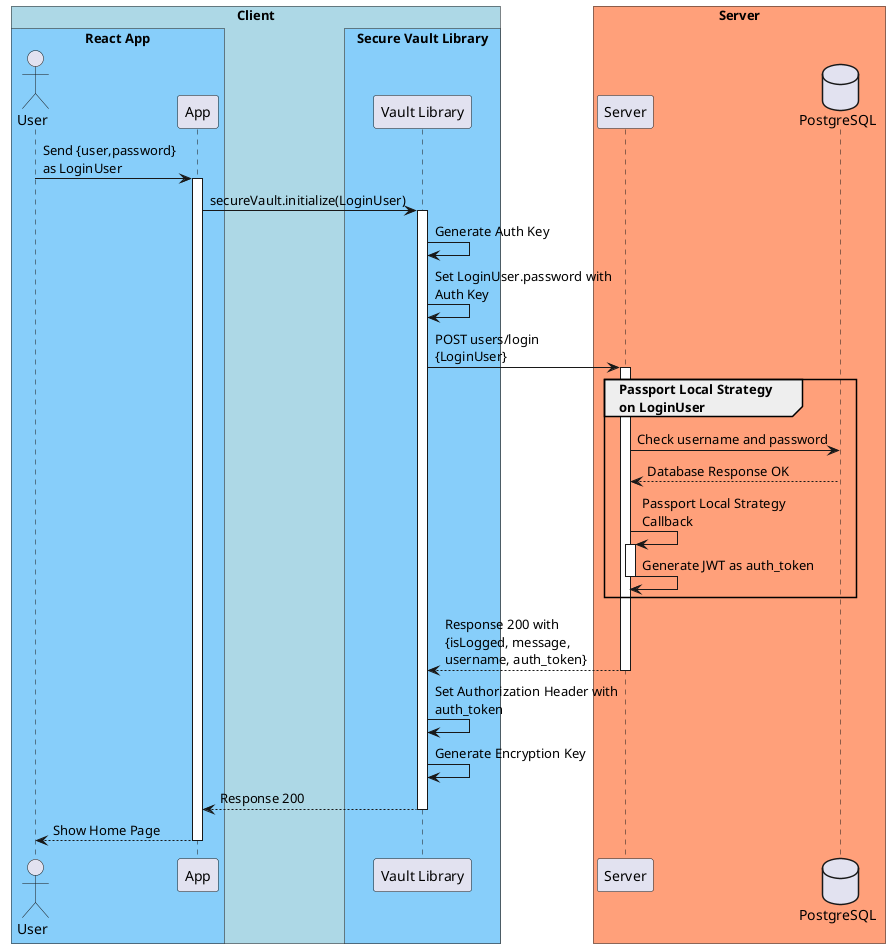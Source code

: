 @startuml Login
!pragma teoz true

box "Client" #LightBlue
box "React App" #LightSkyBlue
actor User
participant App
end box
box "Secure Vault Library" #LightSkyBlue
participant "Vault Library" as SVC
end box
end box
box "Server" #LightSalmon
participant Server
database PostgreSQL
end box

' TODO: Add when it returns download file info to the user
User -> App: Send {user,password}\nas LoginUser
activate App
    App -> SVC: secureVault.initialize(LoginUser)
    activate SVC
        SVC -> SVC: Generate Auth Key
        SVC -> SVC: Set LoginUser.password with\nAuth Key
        SVC -> Server: POST users/login\n{LoginUser}
        activate Server
        group Passport Local Strategy\non LoginUser
            Server -> PostgreSQL: Check username and password
            Server <-- PostgreSQL: Database Response OK
            Server -> Server: Passport Local Strategy\nCallback
            activate Server
            Server -> Server: Generate JWT as auth_token
            deactivate Server
        end
        SVC <-- Server: Response 200 with\n{isLogged, message,\nusername, auth_token}
        deactivate Server
        SVC -> SVC: Set Authorization Header with\nauth_token
        SVC -> SVC: Generate Encryption Key
        App <-- SVC: Response 200
    deactivate SVC
    User <-- App: Show Home Page
deactivate App